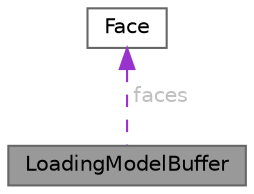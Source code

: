digraph "LoadingModelBuffer"
{
 // LATEX_PDF_SIZE
  bgcolor="transparent";
  edge [fontname=Helvetica,fontsize=10,labelfontname=Helvetica,labelfontsize=10];
  node [fontname=Helvetica,fontsize=10,shape=box,height=0.2,width=0.4];
  Node1 [id="Node000001",label="LoadingModelBuffer",height=0.2,width=0.4,color="gray40", fillcolor="grey60", style="filled", fontcolor="black",tooltip="Structure to hold the data of a 3D model being loaded."];
  Node2 -> Node1 [id="edge1_Node000001_Node000002",dir="back",color="darkorchid3",style="dashed",tooltip=" ",label=" faces",fontcolor="grey" ];
  Node2 [id="Node000002",label="Face",height=0.2,width=0.4,color="gray40", fillcolor="white", style="filled",URL="$structFace.html",tooltip="Structure representing a face of a 3D model."];
}
